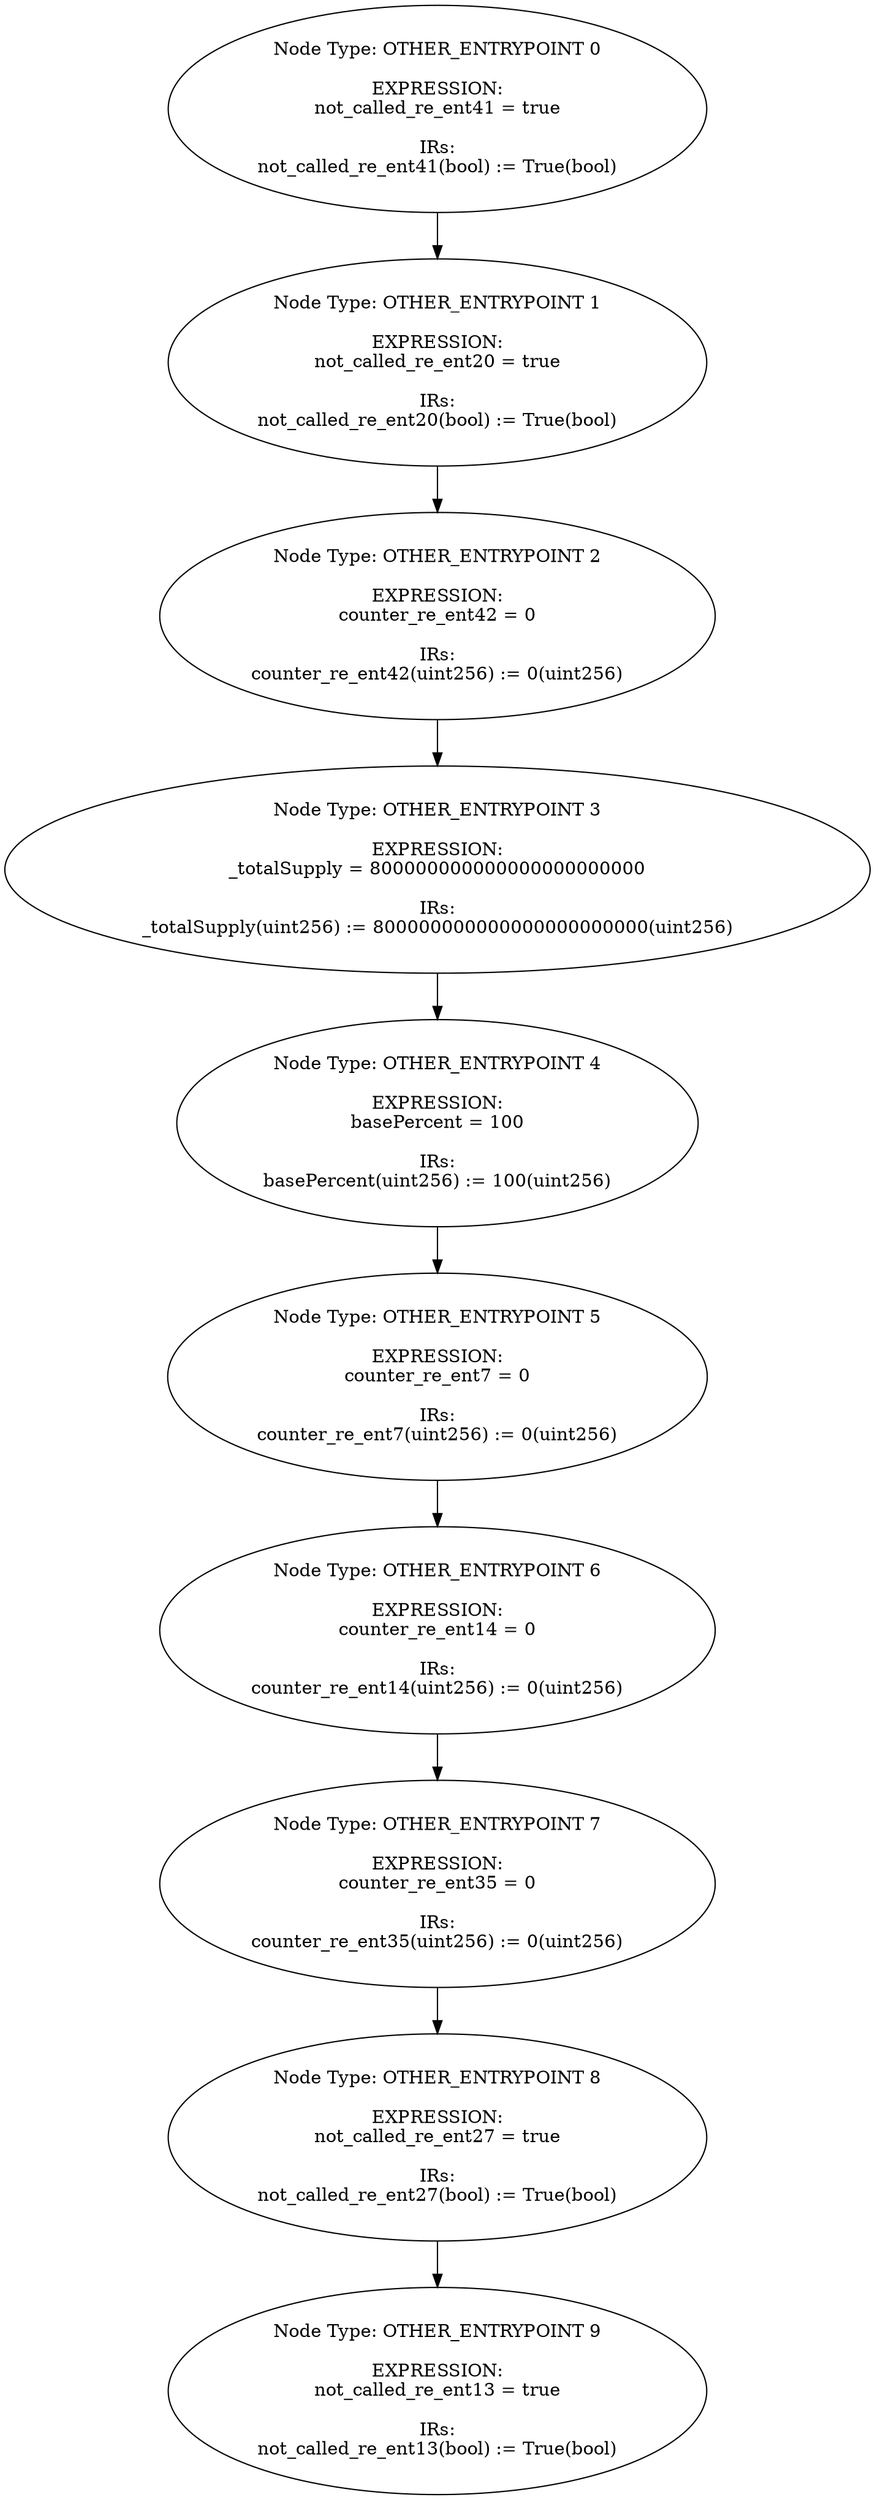 digraph{
0[label="Node Type: OTHER_ENTRYPOINT 0

EXPRESSION:
not_called_re_ent41 = true

IRs:
not_called_re_ent41(bool) := True(bool)"];
0->1;
1[label="Node Type: OTHER_ENTRYPOINT 1

EXPRESSION:
not_called_re_ent20 = true

IRs:
not_called_re_ent20(bool) := True(bool)"];
1->2;
2[label="Node Type: OTHER_ENTRYPOINT 2

EXPRESSION:
counter_re_ent42 = 0

IRs:
counter_re_ent42(uint256) := 0(uint256)"];
2->3;
3[label="Node Type: OTHER_ENTRYPOINT 3

EXPRESSION:
_totalSupply = 800000000000000000000000

IRs:
_totalSupply(uint256) := 800000000000000000000000(uint256)"];
3->4;
4[label="Node Type: OTHER_ENTRYPOINT 4

EXPRESSION:
basePercent = 100

IRs:
basePercent(uint256) := 100(uint256)"];
4->5;
5[label="Node Type: OTHER_ENTRYPOINT 5

EXPRESSION:
counter_re_ent7 = 0

IRs:
counter_re_ent7(uint256) := 0(uint256)"];
5->6;
6[label="Node Type: OTHER_ENTRYPOINT 6

EXPRESSION:
counter_re_ent14 = 0

IRs:
counter_re_ent14(uint256) := 0(uint256)"];
6->7;
7[label="Node Type: OTHER_ENTRYPOINT 7

EXPRESSION:
counter_re_ent35 = 0

IRs:
counter_re_ent35(uint256) := 0(uint256)"];
7->8;
8[label="Node Type: OTHER_ENTRYPOINT 8

EXPRESSION:
not_called_re_ent27 = true

IRs:
not_called_re_ent27(bool) := True(bool)"];
8->9;
9[label="Node Type: OTHER_ENTRYPOINT 9

EXPRESSION:
not_called_re_ent13 = true

IRs:
not_called_re_ent13(bool) := True(bool)"];
}
